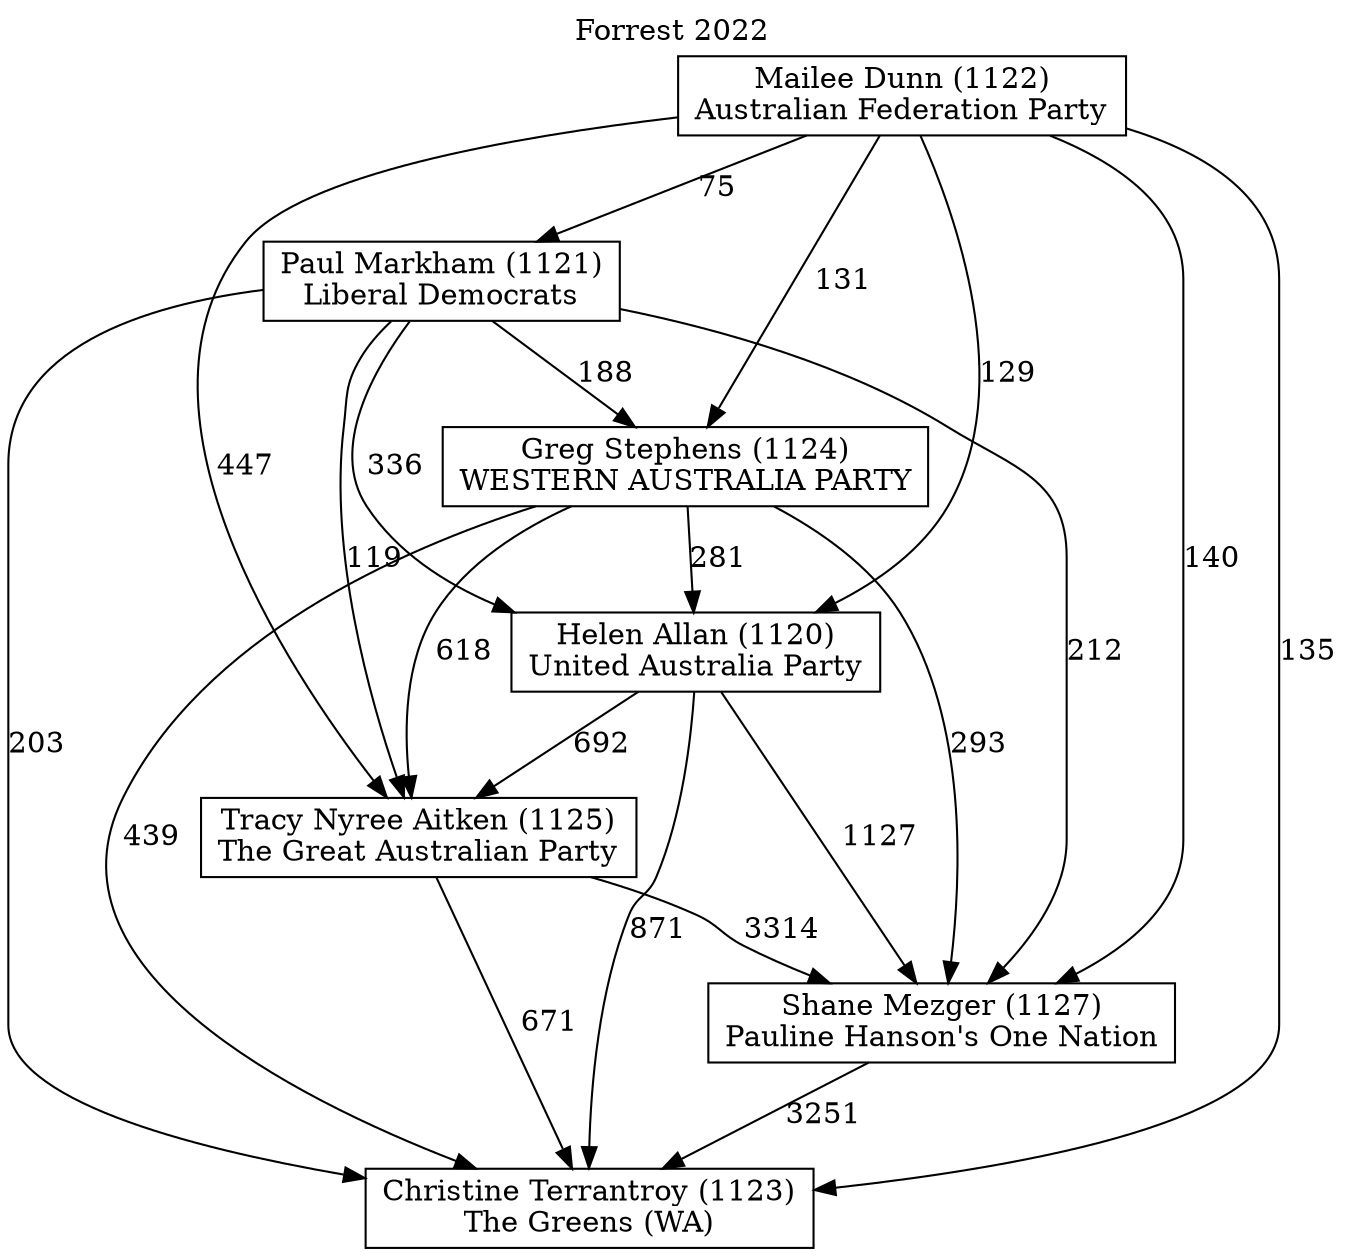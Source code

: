 // House preference flow
digraph "Christine Terrantroy (1123)_Forrest_2022" {
	graph [label="Forrest 2022" labelloc=t mclimit=10]
	node [shape=box]
	"Helen Allan (1120)" [label="Helen Allan (1120)
United Australia Party"]
	"Paul Markham (1121)" [label="Paul Markham (1121)
Liberal Democrats"]
	"Greg Stephens (1124)" [label="Greg Stephens (1124)
WESTERN AUSTRALIA PARTY"]
	"Tracy Nyree Aitken (1125)" [label="Tracy Nyree Aitken (1125)
The Great Australian Party"]
	"Christine Terrantroy (1123)" [label="Christine Terrantroy (1123)
The Greens (WA)"]
	"Mailee Dunn (1122)" [label="Mailee Dunn (1122)
Australian Federation Party"]
	"Shane Mezger (1127)" [label="Shane Mezger (1127)
Pauline Hanson's One Nation"]
	"Tracy Nyree Aitken (1125)" -> "Christine Terrantroy (1123)" [label=671]
	"Mailee Dunn (1122)" -> "Paul Markham (1121)" [label=75]
	"Mailee Dunn (1122)" -> "Helen Allan (1120)" [label=129]
	"Greg Stephens (1124)" -> "Shane Mezger (1127)" [label=293]
	"Greg Stephens (1124)" -> "Christine Terrantroy (1123)" [label=439]
	"Mailee Dunn (1122)" -> "Greg Stephens (1124)" [label=131]
	"Mailee Dunn (1122)" -> "Christine Terrantroy (1123)" [label=135]
	"Shane Mezger (1127)" -> "Christine Terrantroy (1123)" [label=3251]
	"Paul Markham (1121)" -> "Christine Terrantroy (1123)" [label=203]
	"Paul Markham (1121)" -> "Helen Allan (1120)" [label=336]
	"Helen Allan (1120)" -> "Shane Mezger (1127)" [label=1127]
	"Mailee Dunn (1122)" -> "Shane Mezger (1127)" [label=140]
	"Tracy Nyree Aitken (1125)" -> "Shane Mezger (1127)" [label=3314]
	"Helen Allan (1120)" -> "Christine Terrantroy (1123)" [label=871]
	"Greg Stephens (1124)" -> "Helen Allan (1120)" [label=281]
	"Paul Markham (1121)" -> "Shane Mezger (1127)" [label=212]
	"Helen Allan (1120)" -> "Tracy Nyree Aitken (1125)" [label=692]
	"Mailee Dunn (1122)" -> "Tracy Nyree Aitken (1125)" [label=447]
	"Paul Markham (1121)" -> "Tracy Nyree Aitken (1125)" [label=119]
	"Greg Stephens (1124)" -> "Tracy Nyree Aitken (1125)" [label=618]
	"Paul Markham (1121)" -> "Greg Stephens (1124)" [label=188]
}
